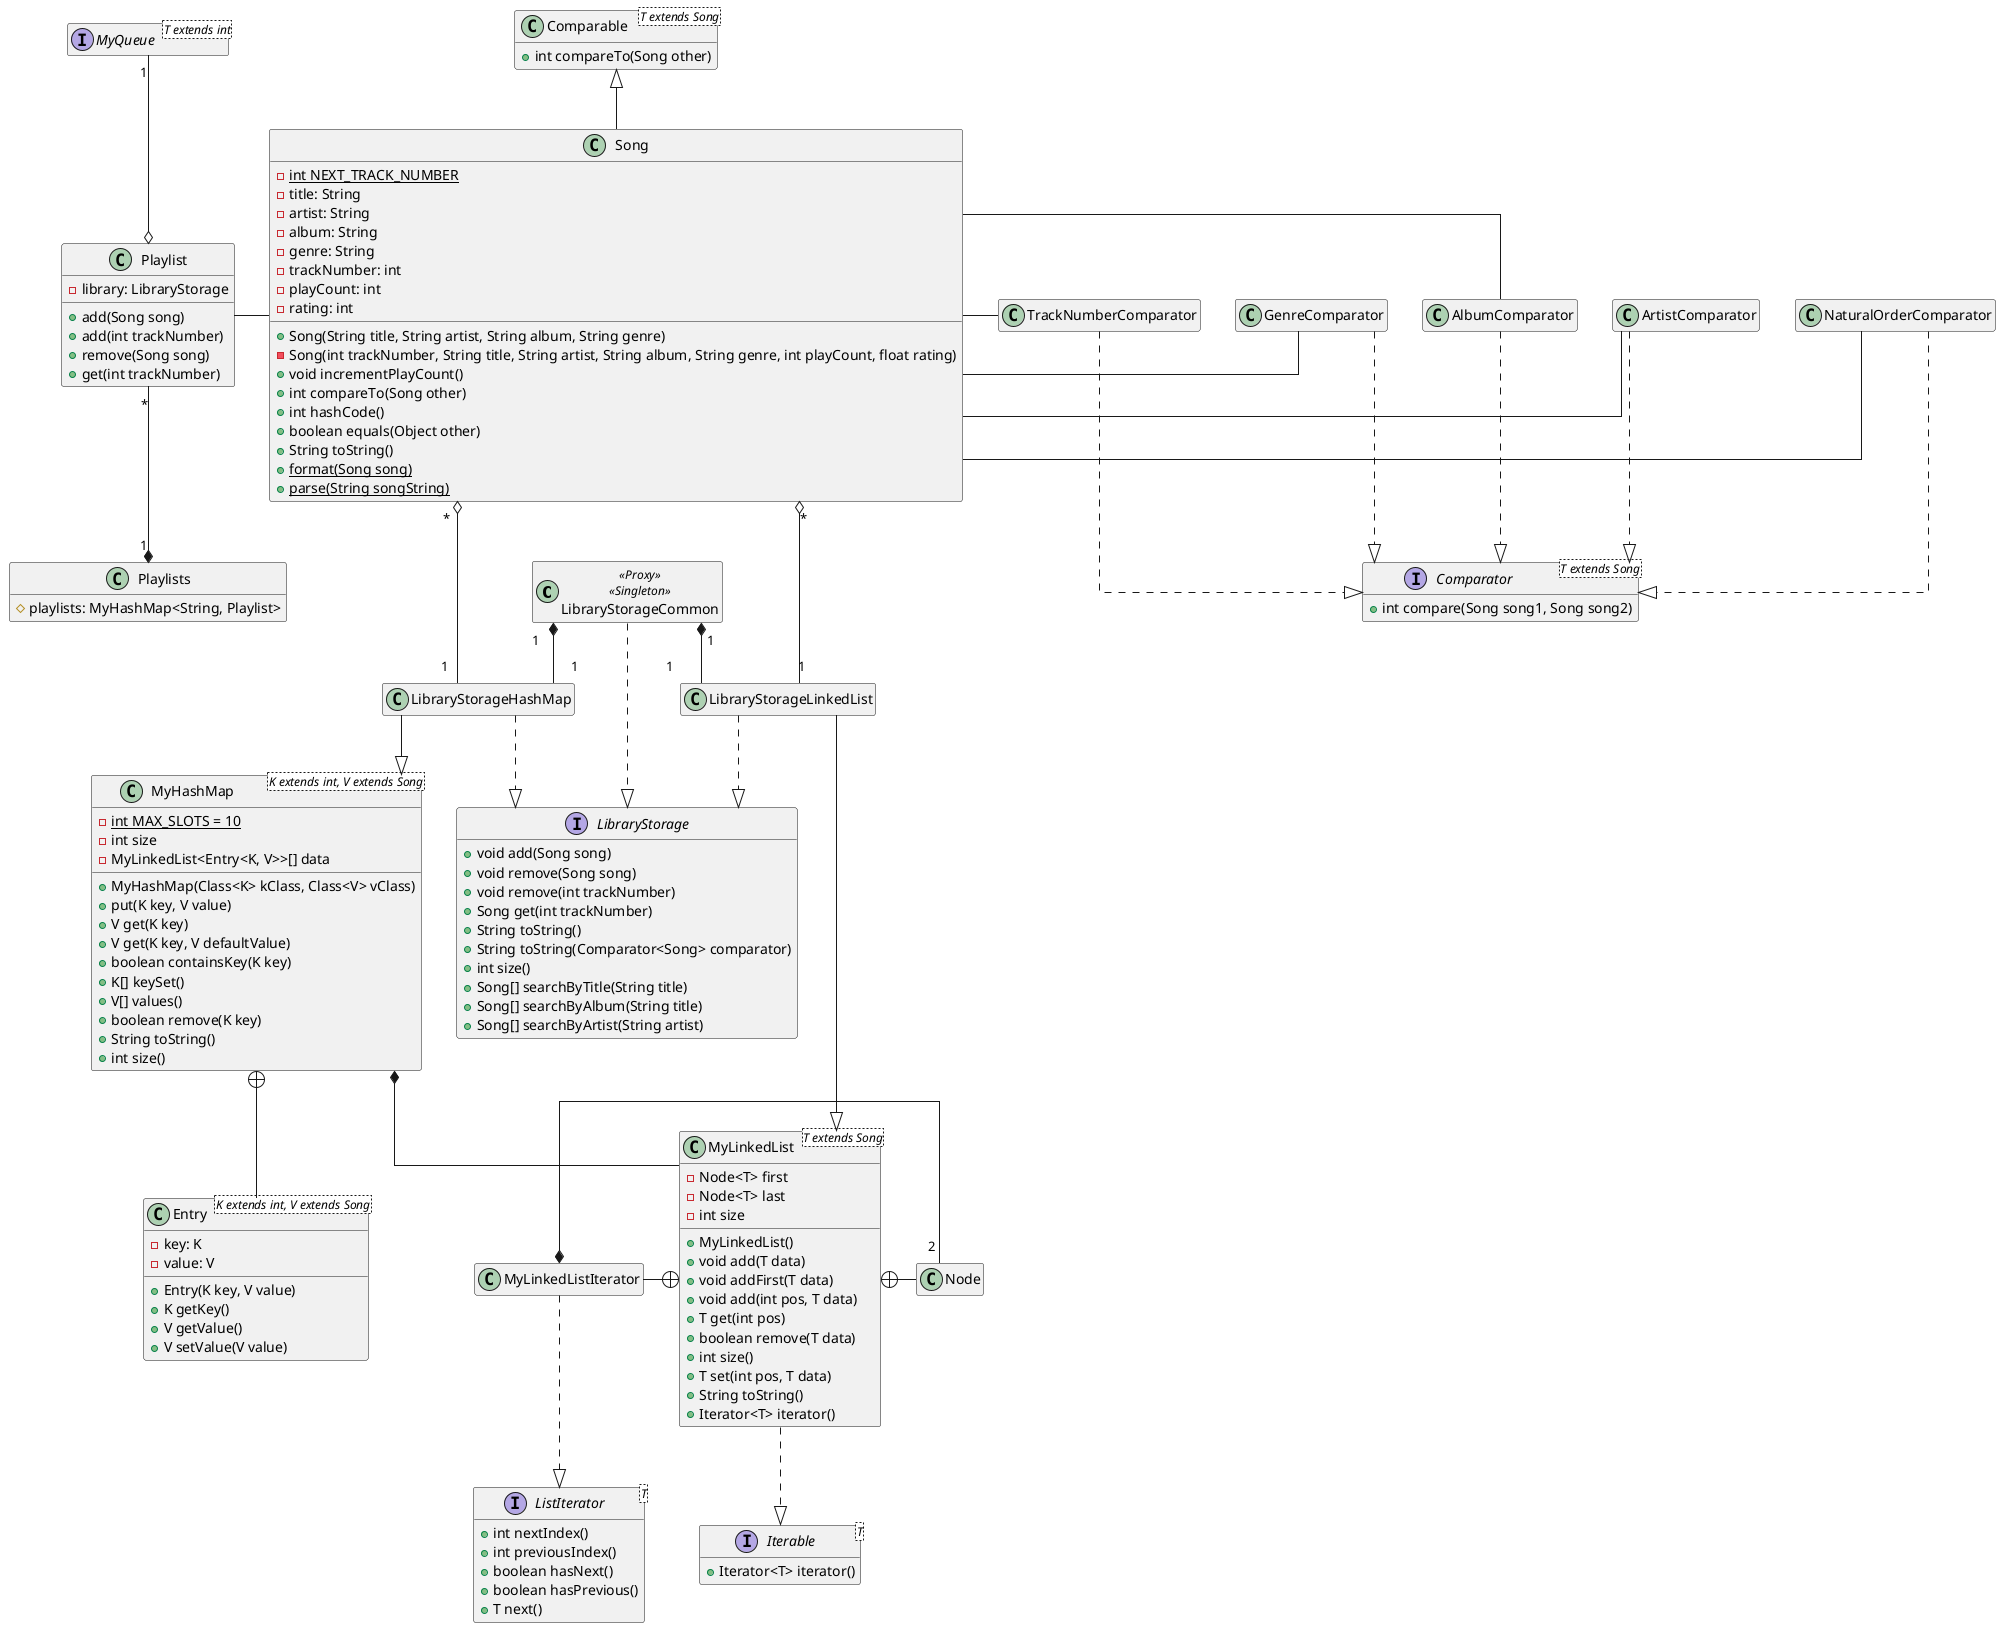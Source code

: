 @startuml
skinparam linetype ortho

hide empty members

'Relationships
LibraryStorageCommon "1" *-- "1" LibraryStorageLinkedList
LibraryStorageCommon "1" *-- "1" LibraryStorageHashMap
LibraryStorageCommon ..|> LibraryStorage

'use MyHashMap
Playlist "*" --* "1" Playlists
Playlist - Song
MyQueue "1" --o Playlist
'LibraryStorage "1" -o Playlist

LibraryStorageHashMap ..|> LibraryStorage
LibraryStorageHashMap --|> MyHashMap
MyHashMap *-- MyLinkedList
MyHashMap +-- Entry
Song "*" o--- "1" LibraryStorageHashMap

LibraryStorageLinkedList ..|> LibraryStorage
LibraryStorageLinkedList --|> MyLinkedList
Song "*" o--- "1" LibraryStorageLinkedList

MyLinkedListIterator -+ MyLinkedList
MyLinkedListIterator ..|> ListIterator
MyLinkedList ..|> Iterable
MyLinkedList +- Node
MyLinkedListIterator *- "2" Node

Comparable <|-- Song

NaturalOrderComparator ..|> Comparator
Song - NaturalOrderComparator
ArtistComparator ..|> Comparator
Song - ArtistComparator
AlbumComparator ..|> Comparator
Song - AlbumComparator
GenreComparator ..|> Comparator
Song - GenreComparator
TrackNumberComparator ..|> Comparator
Song - TrackNumberComparator



class Comparable<T extends Song> {
    + int compareTo(Song other)
}

interface Comparator<T extends Song> {
    + int compare(Song song1, Song song2)
}

class LibraryStorageCommon <<Proxy>> <<Singleton>>

interface LibraryStorage {
    + void add(Song song)
    + void remove(Song song)
    + void remove(int trackNumber)
    + Song get(int trackNumber)
    + String toString()
    + String toString(Comparator<Song> comparator)
    + int size()
    + Song[] searchByTitle(String title)
    + Song[] searchByAlbum(String title)
    + Song[] searchByArtist(String artist)
}

'Linked list
class MyLinkedList<T extends Song> {
    - Node<T> first
    - Node<T> last
    - int size
    + MyLinkedList()
    + void add(T data)
    + void addFirst(T data)
    + void add(int pos, T data)
    + T get(int pos)
    + boolean remove(T data)
    + int size()
    + T set(int pos, T data)
    + String toString()
    + Iterator<T> iterator()
}

interface Iterable<T> {
    + Iterator<T> iterator()
}

interface ListIterator<T> {
    + int nextIndex()
    + int previousIndex()
    + boolean hasNext()
    + boolean hasPrevious()
    + T next()
}

'Hash map

class LibraryStorageHashMap

class MyHashMap<K extends int, V extends Song> {
    - {static} int MAX_SLOTS = 10
    - int size
    - MyLinkedList<Entry<K, V>>[] data
    + MyHashMap(Class<K> kClass, Class<V> vClass)
    + put(K key, V value)
    + V get(K key)
    + V get(K key, V defaultValue)
    + boolean containsKey(K key)
    + K[] keySet()
    + V[] values()
    + boolean remove(K key)
    + String toString()
    + int size()
}

class Entry<K extends int, V extends Song> {
    - key: K
    - value: V
    + Entry(K key, V value)
    + K getKey()
    + V getValue()
    + V setValue(V value)
}

'Song

class Song {
    - {static} int NEXT_TRACK_NUMBER
    - title: String
    - artist: String
    - album: String
    - genre: String
    - trackNumber: int
    - playCount: int
    - rating: int
    + Song(String title, String artist, String album, String genre)
    - Song(int trackNumber, String title, String artist, String album, String genre, int playCount, float rating)
    + void incrementPlayCount()
    + int compareTo(Song other)
    + int hashCode()
    + boolean equals(Object other)
    + String toString()
    + {static} format(Song song)
    + {static} parse(String songString)
}

'Playlists

class Playlist {
    - library: LibraryStorage
    'check it exists first, then add to queue
    + add(Song song)
    + add(int trackNumber)
    + remove(Song song)
    + get(int trackNumber)
}

class Playlists {
    # playlists: MyHashMap<String, Playlist>
}

'Queue

interface MyQueue<T extends int> {
}

@enduml
